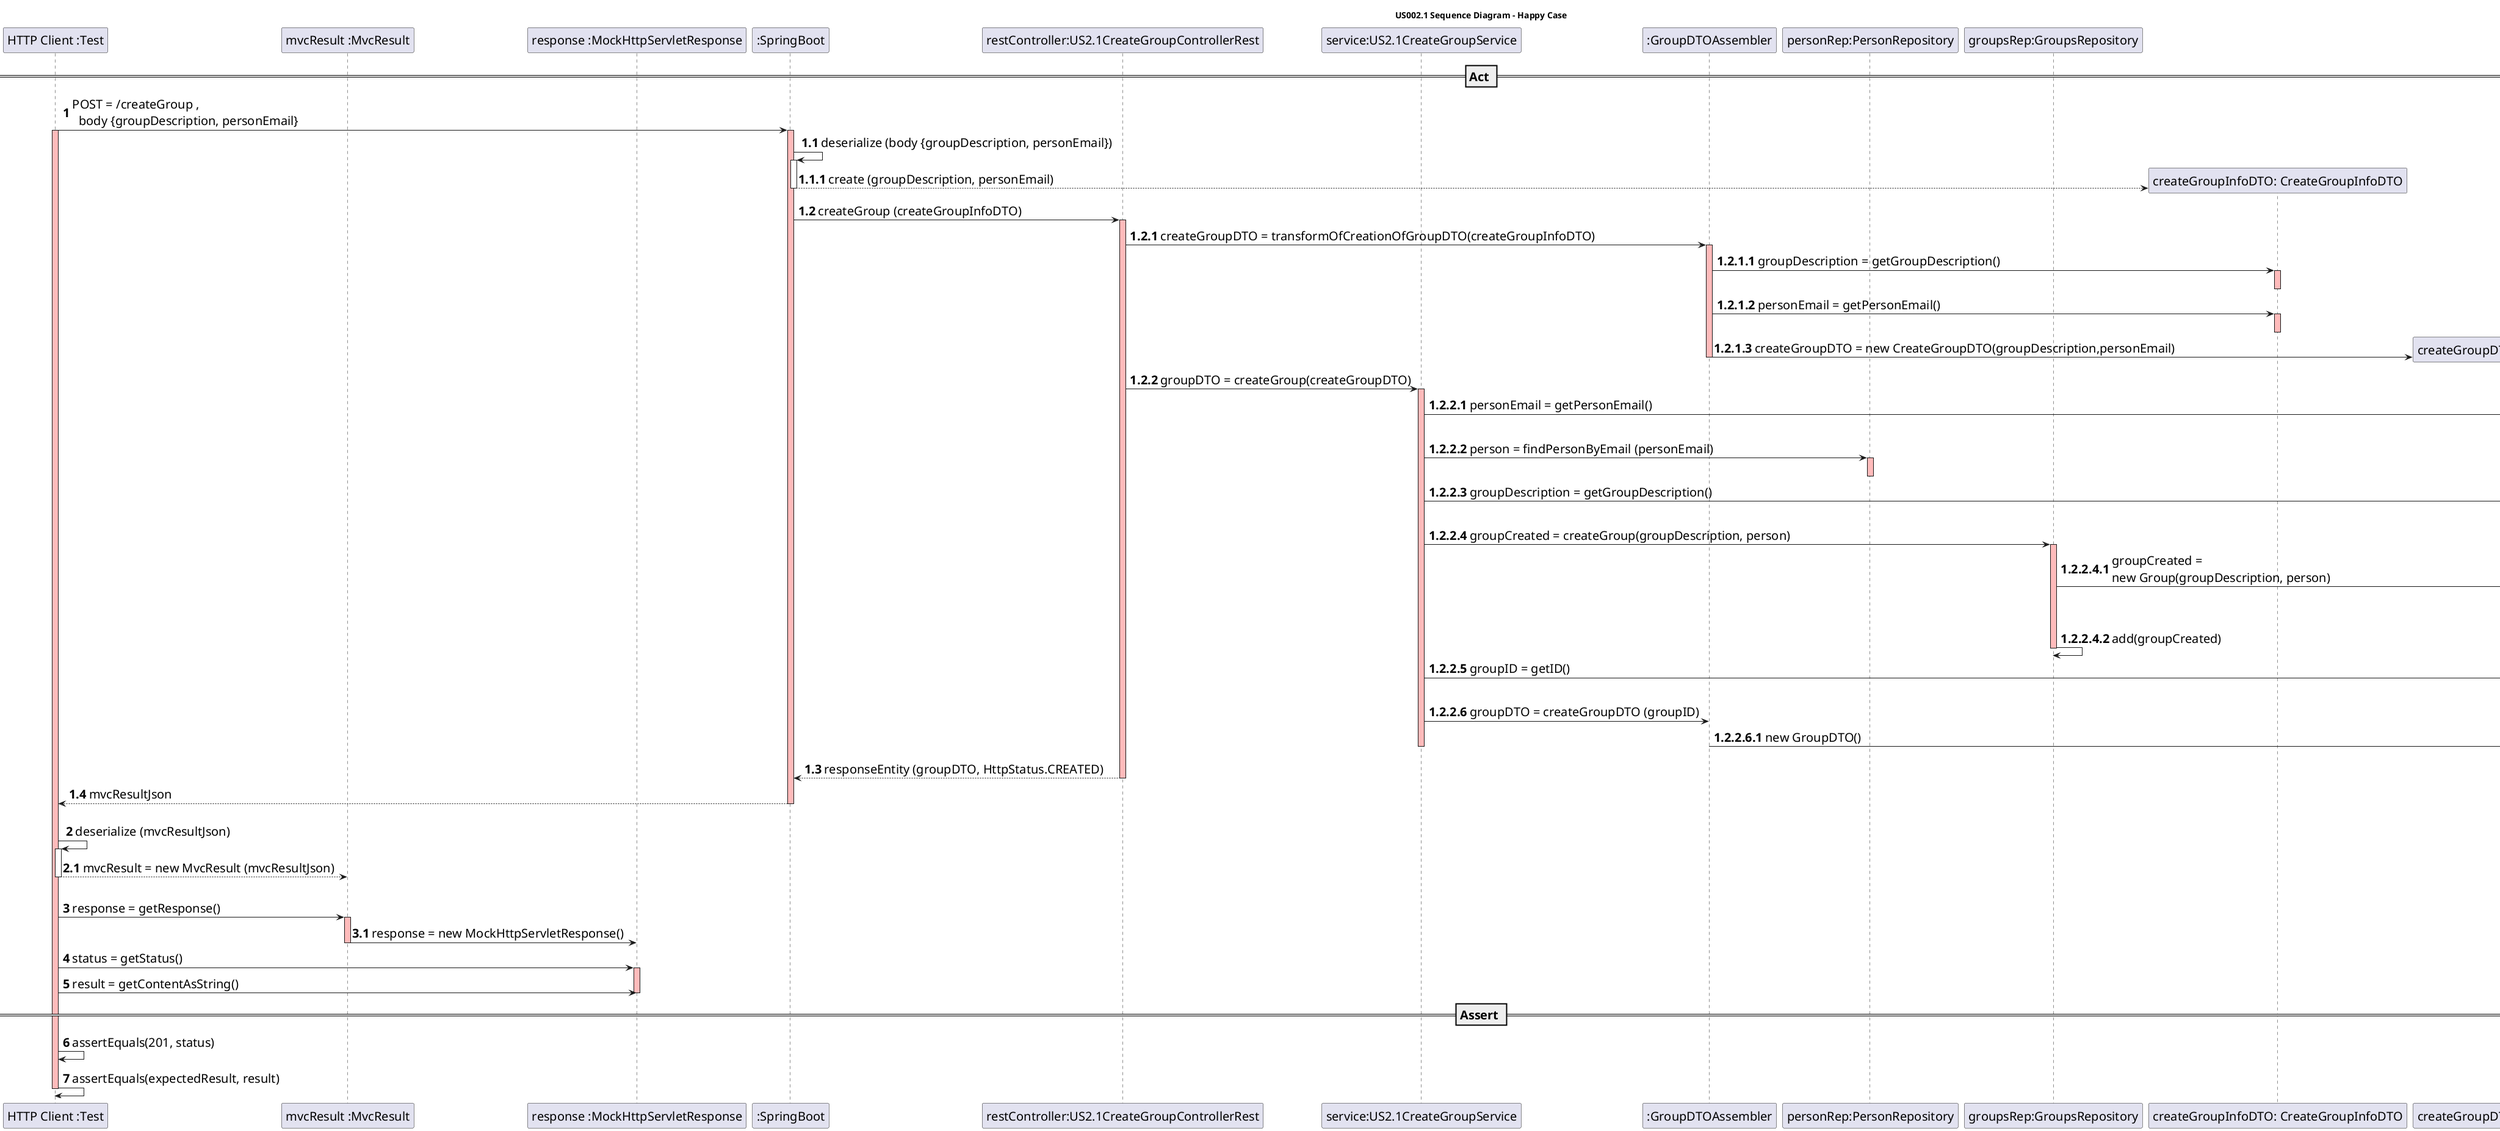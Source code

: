 @startuml

skinparam DefaultFontSize 20

title US002.1 Sequence Diagram - Happy Case

participant "HTTP Client :Test"
participant "mvcResult :MvcResult"
participant "response :MockHttpServletResponse"
participant ":SpringBoot"
participant "restController:US2.1CreateGroupControllerRest"
participant "service:US2.1CreateGroupService"
participant ":GroupDTOAssembler"
participant "personRep:PersonRepository"
participant "groupsRep:GroupsRepository"




== Act ==

autonumber
"HTTP Client :Test" -> ":SpringBoot": POST = /createGroup ,\n  body {groupDescription, personEmail}
activate "HTTP Client :Test" #FFBBBB

autonumber 1.1

activate ":SpringBoot" #FFBBBB

":SpringBoot" -> ":SpringBoot" : deserialize (body {groupDescription, personEmail})
activate ":SpringBoot"

autonumber 1.1.1
create "createGroupInfoDTO: CreateGroupInfoDTO"
":SpringBoot" --> "createGroupInfoDTO: CreateGroupInfoDTO" : create (groupDescription, personEmail)
deactivate ":SpringBoot"

autonumber 1.2
":SpringBoot" -> "restController:US2.1CreateGroupControllerRest" : createGroup (createGroupInfoDTO)

autonumber 1.2.1
activate "restController:US2.1CreateGroupControllerRest" #FFBBBB
"restController:US2.1CreateGroupControllerRest" -> ":GroupDTOAssembler": createGroupDTO = transformOfCreationOfGroupDTO(createGroupInfoDTO)

autonumber 1.2.1.1

activate ":GroupDTOAssembler" #FFBBBB

":GroupDTOAssembler" -> "createGroupInfoDTO: CreateGroupInfoDTO": groupDescription = getGroupDescription()

activate "createGroupInfoDTO: CreateGroupInfoDTO" #FFBBBB
deactivate "createGroupInfoDTO: CreateGroupInfoDTO" #FFBBBB

":GroupDTOAssembler" -> "createGroupInfoDTO: CreateGroupInfoDTO": personEmail = getPersonEmail()
activate "createGroupInfoDTO: CreateGroupInfoDTO" #FFBBBB
deactivate "createGroupInfoDTO: CreateGroupInfoDTO" #FFBBBB

create "createGroupDTO:CreateGroupDTO"
":GroupDTOAssembler" -> "createGroupDTO:CreateGroupDTO": createGroupDTO = new CreateGroupDTO(groupDescription,personEmail)
deactivate ":GroupDTOAssembler"

autonumber 1.2.2
"restController:US2.1CreateGroupControllerRest" -> "service:US2.1CreateGroupService" : groupDTO = createGroup(createGroupDTO)


autonumber 1.2.2.1
activate "service:US2.1CreateGroupService" #FFBBBB
"service:US2.1CreateGroupService" -> "createGroupDTO:CreateGroupDTO" : personEmail = getPersonEmail()
activate "createGroupDTO:CreateGroupDTO" #FFBBBB
deactivate "createGroupDTO:CreateGroupDTO"

"service:US2.1CreateGroupService" -> "personRep:PersonRepository" : person = findPersonByEmail (personEmail)
activate "personRep:PersonRepository" #FFBBBB
deactivate "personRep:PersonRepository"

"service:US2.1CreateGroupService" -> "createGroupDTO:CreateGroupDTO" : groupDescription = getGroupDescription()
activate "createGroupDTO:CreateGroupDTO" #FFBBBB
deactivate "createGroupDTO:CreateGroupDTO"

"service:US2.1CreateGroupService" -> "groupsRep:GroupsRepository" : groupCreated = createGroup(groupDescription, person)
activate "groupsRep:GroupsRepository" #FFBBBB

autonumber 1.2.2.4.1
create "groupCreated:Group"
"groupsRep:GroupsRepository" -> "groupCreated:Group" : groupCreated =\nnew Group(groupDescription, person)

activate "groupCreated:Group" #FFBBBB
autonumber 1.2.2.4.1.1
"groupCreated:Group" -> "groupCreated:Group" : addMember(person)
deactivate "groupCreated:Group"

autonumber 1.2.2.4.2
"groupsRep:GroupsRepository" -> "groupsRep:GroupsRepository" :add(groupCreated)
deactivate "groupsRep:GroupsRepository"

autonumber 1.2.2.5

"service:US2.1CreateGroupService" -> "groupCreated:Group" : groupID = getID()
activate "groupCreated:Group" #FFBBBB
deactivate "groupCreated:Group"

"service:US2.1CreateGroupService" -> ":GroupDTOAssembler" : groupDTO = createGroupDTO (groupID)

autonumber 1.2.2.6.1
create "groupDTO:GroupDTO"
":GroupDTOAssembler" -> "groupDTO:GroupDTO" : new GroupDTO()
deactivate "service:US2.1CreateGroupService"

autonumber 1.3
return responseEntity (groupDTO, HttpStatus.CREATED)

deactivate "restController:US2.1CreateGroupControllerRest"

"HTTP Client :Test" <-- ":SpringBoot" : mvcResultJson
deactivate ":SpringBoot"

autonumber 2
|||
"HTTP Client :Test" -> "HTTP Client :Test" : deserialize (mvcResultJson)
activate "HTTP Client :Test"

autonumber 2.1
"HTTP Client :Test" --> "mvcResult :MvcResult" : mvcResult = new MvcResult (mvcResultJson)
deactivate "HTTP Client :Test"

|||

autonumber 3
"HTTP Client :Test" -> "mvcResult :MvcResult" : response = getResponse()

autonumber 3.1

activate "mvcResult :MvcResult" #FFBBBB
"mvcResult :MvcResult" -> "response :MockHttpServletResponse" : response = new MockHttpServletResponse()
deactivate "mvcResult :MvcResult"

autonumber 4
"HTTP Client :Test" -> "response :MockHttpServletResponse" : status = getStatus()
activate "response :MockHttpServletResponse" #FFBBBB
"HTTP Client :Test" -> "response :MockHttpServletResponse" : result = getContentAsString()
deactivate "response :MockHttpServletResponse" #FFBBBB
== Assert ==

"HTTP Client :Test" -> "HTTP Client :Test" : assertEquals(201, status)
"HTTP Client :Test" -> "HTTP Client :Test" : assertEquals(expectedResult, result)
deactivate "HTTP Client :Test"

@enduml

